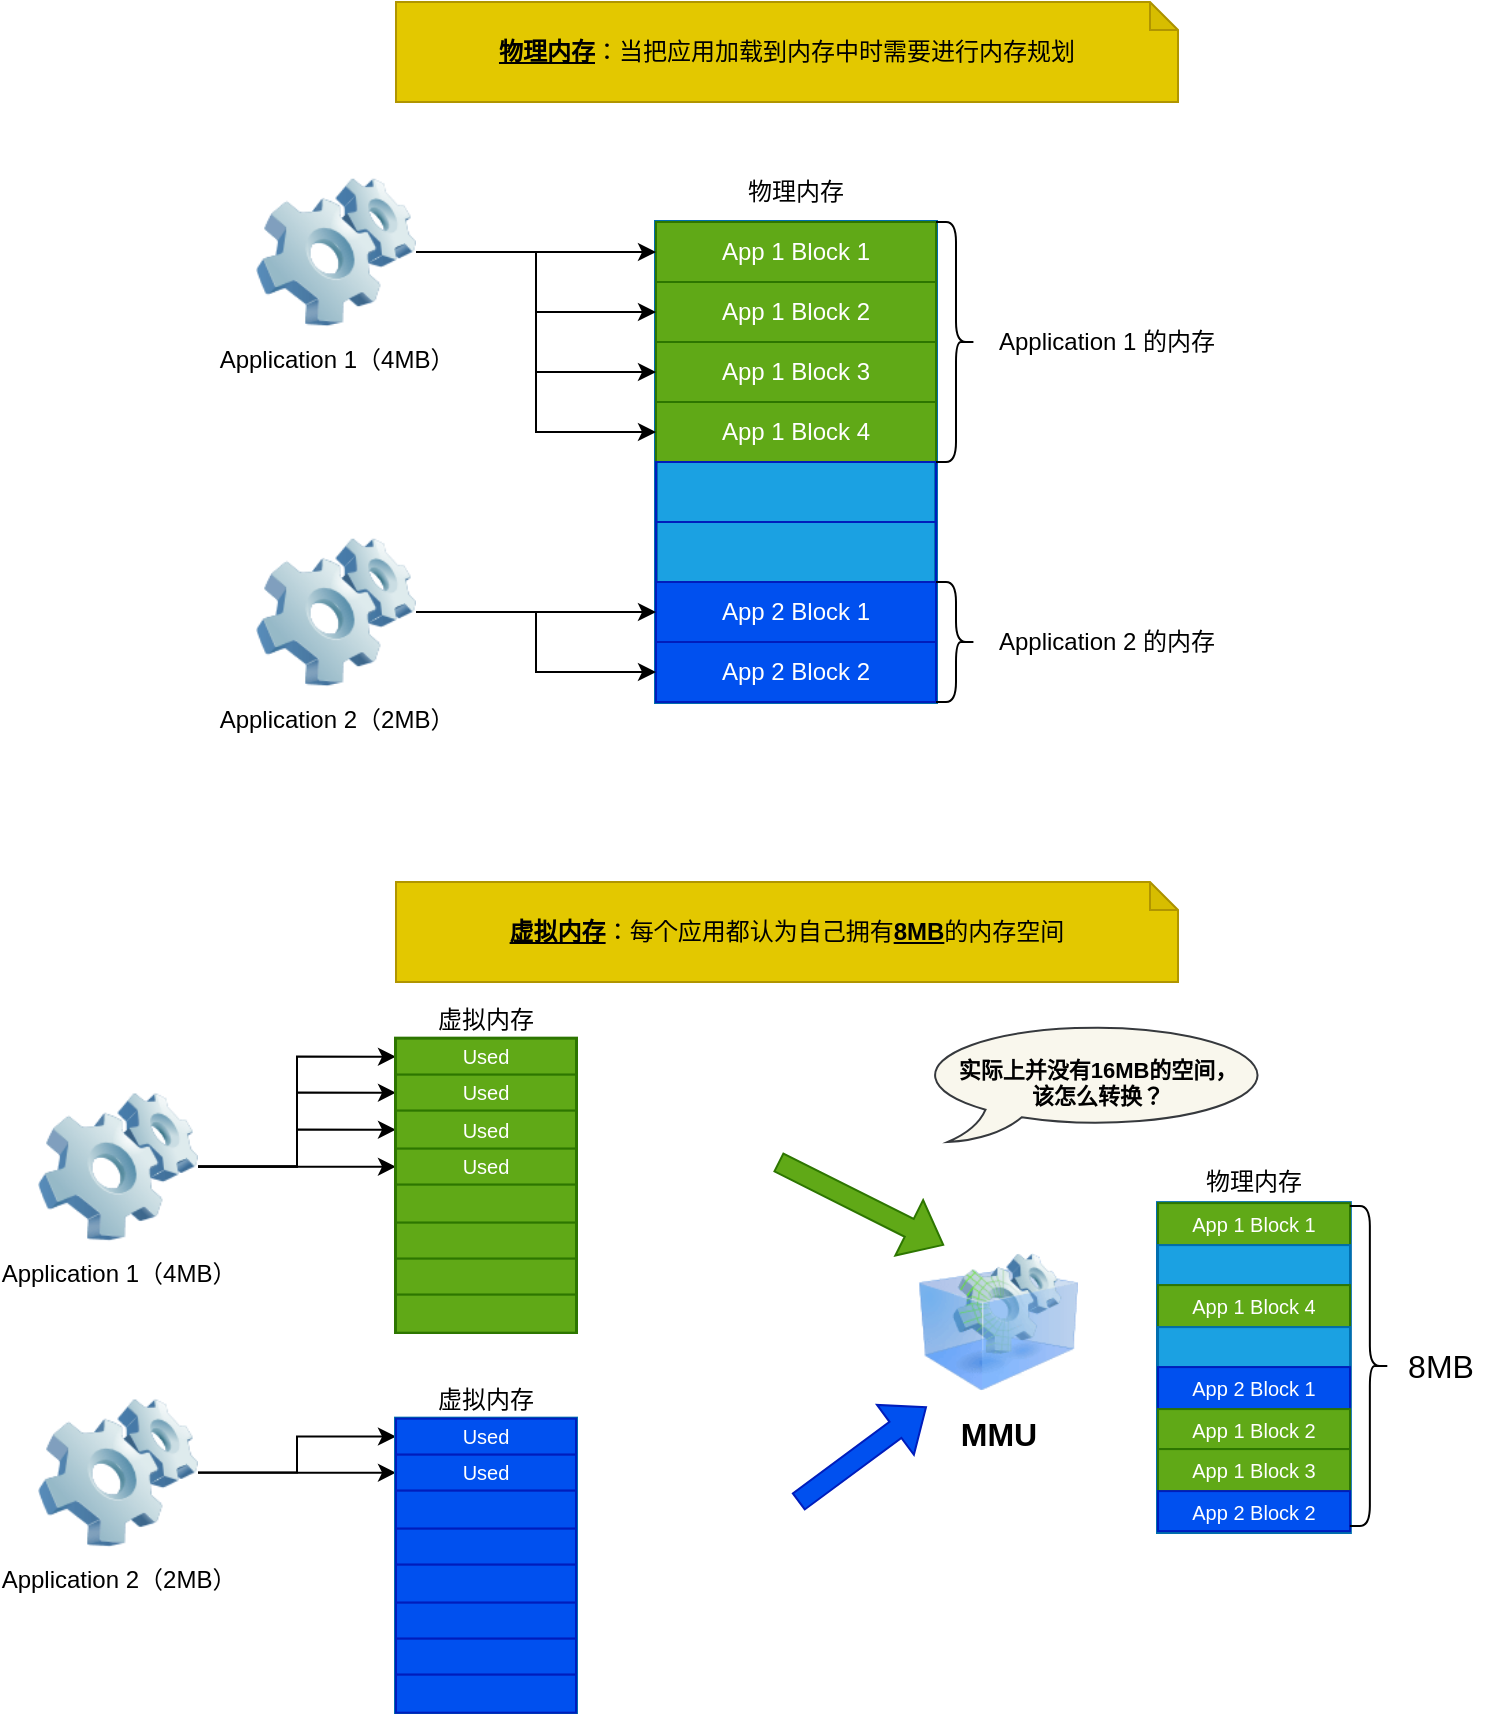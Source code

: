 <mxfile version="24.7.17" pages="2">
  <diagram name="虚拟内存" id="kcrXX2a59Rj-RcSPHwbT">
    <mxGraphModel dx="819" dy="478" grid="1" gridSize="10" guides="1" tooltips="1" connect="1" arrows="1" fold="1" page="1" pageScale="1" pageWidth="827" pageHeight="1169" math="0" shadow="0">
      <root>
        <mxCell id="0" />
        <mxCell id="1" parent="0" />
        <mxCell id="IbKQ7ag2hueVyIo12gT1-26" value="" style="group" parent="1" vertex="1" connectable="0">
          <mxGeometry x="369" y="110" width="140" height="270" as="geometry" />
        </mxCell>
        <mxCell id="IbKQ7ag2hueVyIo12gT1-2" value="" style="childLayout=tableLayout;recursiveResize=0;shadow=0;fillColor=#1ba1e2;fontColor=#ffffff;strokeColor=#006EAF;strokeWidth=2;" parent="IbKQ7ag2hueVyIo12gT1-26" vertex="1">
          <mxGeometry y="30" width="140" height="240" as="geometry" />
        </mxCell>
        <mxCell id="IbKQ7ag2hueVyIo12gT1-3" value="" style="shape=tableRow;horizontal=0;startSize=0;swimlaneHead=0;swimlaneBody=0;top=0;left=0;bottom=0;right=0;dropTarget=0;collapsible=0;recursiveResize=0;expand=0;fontStyle=0;fillColor=none;strokeColor=#001DBC;fontColor=#ffffff;" parent="IbKQ7ag2hueVyIo12gT1-2" vertex="1">
          <mxGeometry width="140" height="30" as="geometry" />
        </mxCell>
        <mxCell id="IbKQ7ag2hueVyIo12gT1-4" value="App 1 Block 1" style="connectable=0;recursiveResize=0;strokeColor=#2D7600;fillColor=#60a917;align=center;whiteSpace=wrap;html=1;fontColor=#ffffff;" parent="IbKQ7ag2hueVyIo12gT1-3" vertex="1">
          <mxGeometry width="140" height="30" as="geometry">
            <mxRectangle width="140" height="30" as="alternateBounds" />
          </mxGeometry>
        </mxCell>
        <mxCell id="IbKQ7ag2hueVyIo12gT1-7" style="shape=tableRow;horizontal=0;startSize=0;swimlaneHead=0;swimlaneBody=0;top=0;left=0;bottom=0;right=0;dropTarget=0;collapsible=0;recursiveResize=0;expand=0;fontStyle=0;fillColor=none;strokeColor=#001DBC;fontColor=#ffffff;" parent="IbKQ7ag2hueVyIo12gT1-2" vertex="1">
          <mxGeometry y="30" width="140" height="30" as="geometry" />
        </mxCell>
        <mxCell id="IbKQ7ag2hueVyIo12gT1-8" value="App 1 Block 2" style="connectable=0;recursiveResize=0;strokeColor=#2D7600;fillColor=#60a917;align=center;whiteSpace=wrap;html=1;fontColor=#ffffff;" parent="IbKQ7ag2hueVyIo12gT1-7" vertex="1">
          <mxGeometry width="140" height="30" as="geometry">
            <mxRectangle width="140" height="30" as="alternateBounds" />
          </mxGeometry>
        </mxCell>
        <mxCell id="IbKQ7ag2hueVyIo12gT1-11" style="shape=tableRow;horizontal=0;startSize=0;swimlaneHead=0;swimlaneBody=0;top=0;left=0;bottom=0;right=0;dropTarget=0;collapsible=0;recursiveResize=0;expand=0;fontStyle=0;fillColor=none;strokeColor=#001DBC;fontColor=#ffffff;" parent="IbKQ7ag2hueVyIo12gT1-2" vertex="1">
          <mxGeometry y="60" width="140" height="30" as="geometry" />
        </mxCell>
        <mxCell id="IbKQ7ag2hueVyIo12gT1-12" value="App 1 Block 3" style="connectable=0;recursiveResize=0;strokeColor=#2D7600;fillColor=#60a917;align=center;whiteSpace=wrap;html=1;fontColor=#ffffff;" parent="IbKQ7ag2hueVyIo12gT1-11" vertex="1">
          <mxGeometry width="140" height="30" as="geometry">
            <mxRectangle width="140" height="30" as="alternateBounds" />
          </mxGeometry>
        </mxCell>
        <mxCell id="IbKQ7ag2hueVyIo12gT1-15" style="shape=tableRow;horizontal=0;startSize=0;swimlaneHead=0;swimlaneBody=0;top=0;left=0;bottom=0;right=0;dropTarget=0;collapsible=0;recursiveResize=0;expand=0;fontStyle=0;fillColor=none;strokeColor=#001DBC;fontColor=#ffffff;" parent="IbKQ7ag2hueVyIo12gT1-2" vertex="1">
          <mxGeometry y="90" width="140" height="30" as="geometry" />
        </mxCell>
        <mxCell id="IbKQ7ag2hueVyIo12gT1-16" value="App 1 Block 4" style="connectable=0;recursiveResize=0;strokeColor=#2D7600;fillColor=#60a917;align=center;whiteSpace=wrap;html=1;fontColor=#ffffff;" parent="IbKQ7ag2hueVyIo12gT1-15" vertex="1">
          <mxGeometry width="140" height="30" as="geometry">
            <mxRectangle width="140" height="30" as="alternateBounds" />
          </mxGeometry>
        </mxCell>
        <mxCell id="IbKQ7ag2hueVyIo12gT1-17" style="shape=tableRow;horizontal=0;startSize=0;swimlaneHead=0;swimlaneBody=0;top=0;left=0;bottom=0;right=0;dropTarget=0;collapsible=0;recursiveResize=0;expand=0;fontStyle=0;fillColor=none;strokeColor=#001DBC;fontColor=#ffffff;" parent="IbKQ7ag2hueVyIo12gT1-2" vertex="1">
          <mxGeometry y="120" width="140" height="30" as="geometry" />
        </mxCell>
        <mxCell id="IbKQ7ag2hueVyIo12gT1-18" style="connectable=0;recursiveResize=0;strokeColor=#001DBC;fillColor=none;align=center;whiteSpace=wrap;html=1;fontColor=#ffffff;" parent="IbKQ7ag2hueVyIo12gT1-17" vertex="1">
          <mxGeometry width="140" height="30" as="geometry">
            <mxRectangle width="140" height="30" as="alternateBounds" />
          </mxGeometry>
        </mxCell>
        <mxCell id="IbKQ7ag2hueVyIo12gT1-19" style="shape=tableRow;horizontal=0;startSize=0;swimlaneHead=0;swimlaneBody=0;top=0;left=0;bottom=0;right=0;dropTarget=0;collapsible=0;recursiveResize=0;expand=0;fontStyle=0;fillColor=none;strokeColor=#001DBC;fontColor=#ffffff;" parent="IbKQ7ag2hueVyIo12gT1-2" vertex="1">
          <mxGeometry y="150" width="140" height="30" as="geometry" />
        </mxCell>
        <mxCell id="IbKQ7ag2hueVyIo12gT1-20" style="connectable=0;recursiveResize=0;strokeColor=#001DBC;fillColor=none;align=center;whiteSpace=wrap;html=1;fontColor=#ffffff;" parent="IbKQ7ag2hueVyIo12gT1-19" vertex="1">
          <mxGeometry width="140" height="30" as="geometry">
            <mxRectangle width="140" height="30" as="alternateBounds" />
          </mxGeometry>
        </mxCell>
        <mxCell id="IbKQ7ag2hueVyIo12gT1-21" style="shape=tableRow;horizontal=0;startSize=0;swimlaneHead=0;swimlaneBody=0;top=0;left=0;bottom=0;right=0;dropTarget=0;collapsible=0;recursiveResize=0;expand=0;fontStyle=0;fillColor=none;strokeColor=#001DBC;fontColor=#ffffff;" parent="IbKQ7ag2hueVyIo12gT1-2" vertex="1">
          <mxGeometry y="180" width="140" height="30" as="geometry" />
        </mxCell>
        <mxCell id="IbKQ7ag2hueVyIo12gT1-22" value="App 2 Block 1" style="connectable=0;recursiveResize=0;strokeColor=#001DBC;fillColor=#0050ef;align=center;whiteSpace=wrap;html=1;fontColor=#ffffff;" parent="IbKQ7ag2hueVyIo12gT1-21" vertex="1">
          <mxGeometry width="140" height="30" as="geometry">
            <mxRectangle width="140" height="30" as="alternateBounds" />
          </mxGeometry>
        </mxCell>
        <mxCell id="IbKQ7ag2hueVyIo12gT1-23" style="shape=tableRow;horizontal=0;startSize=0;swimlaneHead=0;swimlaneBody=0;top=0;left=0;bottom=0;right=0;dropTarget=0;collapsible=0;recursiveResize=0;expand=0;fontStyle=0;fillColor=none;strokeColor=#001DBC;fontColor=#ffffff;" parent="IbKQ7ag2hueVyIo12gT1-2" vertex="1">
          <mxGeometry y="210" width="140" height="30" as="geometry" />
        </mxCell>
        <mxCell id="IbKQ7ag2hueVyIo12gT1-24" value="App 2 Block 2" style="connectable=0;recursiveResize=0;strokeColor=#001DBC;fillColor=#0050ef;align=center;whiteSpace=wrap;html=1;fontColor=#ffffff;" parent="IbKQ7ag2hueVyIo12gT1-23" vertex="1">
          <mxGeometry width="140" height="30" as="geometry">
            <mxRectangle width="140" height="30" as="alternateBounds" />
          </mxGeometry>
        </mxCell>
        <mxCell id="IbKQ7ag2hueVyIo12gT1-25" value="物理内存" style="text;html=1;align=center;verticalAlign=middle;whiteSpace=wrap;rounded=0;" parent="IbKQ7ag2hueVyIo12gT1-26" vertex="1">
          <mxGeometry width="140" height="30" as="geometry" />
        </mxCell>
        <mxCell id="IbKQ7ag2hueVyIo12gT1-29" style="edgeStyle=orthogonalEdgeStyle;rounded=0;orthogonalLoop=1;jettySize=auto;html=1;entryX=0;entryY=0.5;entryDx=0;entryDy=0;" parent="1" source="IbKQ7ag2hueVyIo12gT1-27" target="IbKQ7ag2hueVyIo12gT1-7" edge="1">
          <mxGeometry relative="1" as="geometry" />
        </mxCell>
        <mxCell id="IbKQ7ag2hueVyIo12gT1-30" style="edgeStyle=orthogonalEdgeStyle;rounded=0;orthogonalLoop=1;jettySize=auto;html=1;entryX=0;entryY=0.5;entryDx=0;entryDy=0;" parent="1" source="IbKQ7ag2hueVyIo12gT1-27" target="IbKQ7ag2hueVyIo12gT1-11" edge="1">
          <mxGeometry relative="1" as="geometry" />
        </mxCell>
        <mxCell id="IbKQ7ag2hueVyIo12gT1-31" style="edgeStyle=orthogonalEdgeStyle;rounded=0;orthogonalLoop=1;jettySize=auto;html=1;" parent="1" source="IbKQ7ag2hueVyIo12gT1-27" target="IbKQ7ag2hueVyIo12gT1-3" edge="1">
          <mxGeometry relative="1" as="geometry" />
        </mxCell>
        <mxCell id="IbKQ7ag2hueVyIo12gT1-32" style="edgeStyle=orthogonalEdgeStyle;rounded=0;orthogonalLoop=1;jettySize=auto;html=1;entryX=0;entryY=0.5;entryDx=0;entryDy=0;" parent="1" source="IbKQ7ag2hueVyIo12gT1-27" target="IbKQ7ag2hueVyIo12gT1-15" edge="1">
          <mxGeometry relative="1" as="geometry" />
        </mxCell>
        <mxCell id="IbKQ7ag2hueVyIo12gT1-27" value="Application 1（4MB）" style="image;html=1;image=img/lib/clip_art/computers/Software_128x128.png;imageBackground=none;" parent="1" vertex="1">
          <mxGeometry x="169" y="115" width="80" height="80" as="geometry" />
        </mxCell>
        <mxCell id="IbKQ7ag2hueVyIo12gT1-35" style="edgeStyle=orthogonalEdgeStyle;rounded=0;orthogonalLoop=1;jettySize=auto;html=1;entryX=0;entryY=0.5;entryDx=0;entryDy=0;" parent="1" source="IbKQ7ag2hueVyIo12gT1-28" target="IbKQ7ag2hueVyIo12gT1-21" edge="1">
          <mxGeometry relative="1" as="geometry" />
        </mxCell>
        <mxCell id="IbKQ7ag2hueVyIo12gT1-36" style="edgeStyle=orthogonalEdgeStyle;rounded=0;orthogonalLoop=1;jettySize=auto;html=1;entryX=0;entryY=0.5;entryDx=0;entryDy=0;" parent="1" source="IbKQ7ag2hueVyIo12gT1-28" target="IbKQ7ag2hueVyIo12gT1-23" edge="1">
          <mxGeometry relative="1" as="geometry" />
        </mxCell>
        <mxCell id="IbKQ7ag2hueVyIo12gT1-28" value="Application 2（2MB）" style="image;html=1;image=img/lib/clip_art/computers/Software_128x128.png" parent="1" vertex="1">
          <mxGeometry x="169" y="295" width="80" height="80" as="geometry" />
        </mxCell>
        <mxCell id="IbKQ7ag2hueVyIo12gT1-33" value="" style="shape=curlyBracket;whiteSpace=wrap;html=1;rounded=1;flipH=1;labelPosition=right;verticalLabelPosition=middle;align=left;verticalAlign=middle;" parent="1" vertex="1">
          <mxGeometry x="509" y="140" width="20" height="120" as="geometry" />
        </mxCell>
        <mxCell id="IbKQ7ag2hueVyIo12gT1-34" value="Application 1 的内存" style="text;html=1;align=center;verticalAlign=middle;resizable=0;points=[];autosize=1;strokeColor=none;fillColor=none;" parent="1" vertex="1">
          <mxGeometry x="529" y="185" width="130" height="30" as="geometry" />
        </mxCell>
        <mxCell id="IbKQ7ag2hueVyIo12gT1-37" value="" style="shape=curlyBracket;whiteSpace=wrap;html=1;rounded=1;flipH=1;labelPosition=right;verticalLabelPosition=middle;align=left;verticalAlign=middle;" parent="1" vertex="1">
          <mxGeometry x="509" y="320" width="20" height="60" as="geometry" />
        </mxCell>
        <mxCell id="IbKQ7ag2hueVyIo12gT1-38" value="Application 2 的内存" style="text;html=1;align=center;verticalAlign=middle;resizable=0;points=[];autosize=1;strokeColor=none;fillColor=none;" parent="1" vertex="1">
          <mxGeometry x="529" y="335" width="130" height="30" as="geometry" />
        </mxCell>
        <mxCell id="IbKQ7ag2hueVyIo12gT1-39" value="&lt;b&gt;&lt;u&gt;物理内存&lt;/u&gt;&lt;/b&gt;：当把应用加载到内存中时需要进行内存规划" style="shape=note;whiteSpace=wrap;html=1;backgroundOutline=1;darkOpacity=0.05;size=14;fillColor=#e3c800;fontColor=#000000;strokeColor=#B09500;" parent="1" vertex="1">
          <mxGeometry x="239" y="30" width="391" height="50" as="geometry" />
        </mxCell>
        <mxCell id="IbKQ7ag2hueVyIo12gT1-40" value="" style="group" parent="1" vertex="1" connectable="0">
          <mxGeometry x="620" y="610" width="95.93" height="185" as="geometry" />
        </mxCell>
        <mxCell id="IbKQ7ag2hueVyIo12gT1-41" value="" style="childLayout=tableLayout;recursiveResize=0;shadow=0;fillColor=#1ba1e2;fontColor=#ffffff;strokeColor=#006EAF;strokeWidth=2;" parent="IbKQ7ag2hueVyIo12gT1-40" vertex="1">
          <mxGeometry y="20.556" width="95.93" height="164.444" as="geometry" />
        </mxCell>
        <mxCell id="IbKQ7ag2hueVyIo12gT1-42" value="" style="shape=tableRow;horizontal=0;startSize=0;swimlaneHead=0;swimlaneBody=0;top=0;left=0;bottom=0;right=0;dropTarget=0;collapsible=0;recursiveResize=0;expand=0;fontStyle=0;fillColor=none;strokeColor=#001DBC;fontColor=#ffffff;" parent="IbKQ7ag2hueVyIo12gT1-41" vertex="1">
          <mxGeometry width="95.93" height="21" as="geometry" />
        </mxCell>
        <mxCell id="IbKQ7ag2hueVyIo12gT1-43" value="&lt;div style=&quot;font-size: 10px;&quot;&gt;App 1 Block 1&lt;/div&gt;" style="connectable=0;recursiveResize=0;strokeColor=#2D7600;fillColor=#60a917;align=center;whiteSpace=wrap;html=1;fontColor=#ffffff;fontSize=10;" parent="IbKQ7ag2hueVyIo12gT1-42" vertex="1">
          <mxGeometry width="96" height="21" as="geometry">
            <mxRectangle width="96" height="21" as="alternateBounds" />
          </mxGeometry>
        </mxCell>
        <mxCell id="IbKQ7ag2hueVyIo12gT1-44" style="shape=tableRow;horizontal=0;startSize=0;swimlaneHead=0;swimlaneBody=0;top=0;left=0;bottom=0;right=0;dropTarget=0;collapsible=0;recursiveResize=0;expand=0;fontStyle=0;fillColor=none;strokeColor=#001DBC;fontColor=#ffffff;" parent="IbKQ7ag2hueVyIo12gT1-41" vertex="1">
          <mxGeometry y="21" width="95.93" height="20" as="geometry" />
        </mxCell>
        <mxCell id="IbKQ7ag2hueVyIo12gT1-45" value="" style="connectable=0;recursiveResize=0;strokeColor=#006EAF;fillColor=#1ba1e2;align=center;whiteSpace=wrap;html=1;fontColor=#ffffff;fontSize=10;" parent="IbKQ7ag2hueVyIo12gT1-44" vertex="1">
          <mxGeometry width="96" height="20" as="geometry">
            <mxRectangle width="96" height="20" as="alternateBounds" />
          </mxGeometry>
        </mxCell>
        <mxCell id="IbKQ7ag2hueVyIo12gT1-46" style="shape=tableRow;horizontal=0;startSize=0;swimlaneHead=0;swimlaneBody=0;top=0;left=0;bottom=0;right=0;dropTarget=0;collapsible=0;recursiveResize=0;expand=0;fontStyle=0;fillColor=none;strokeColor=#001DBC;fontColor=#ffffff;" parent="IbKQ7ag2hueVyIo12gT1-41" vertex="1">
          <mxGeometry y="41" width="95.93" height="21" as="geometry" />
        </mxCell>
        <mxCell id="IbKQ7ag2hueVyIo12gT1-47" value="App 1 Block 4" style="connectable=0;recursiveResize=0;strokeColor=#2D7600;fillColor=#60a917;align=center;whiteSpace=wrap;html=1;fontColor=#ffffff;fontSize=10;" parent="IbKQ7ag2hueVyIo12gT1-46" vertex="1">
          <mxGeometry width="96" height="21" as="geometry">
            <mxRectangle width="96" height="21" as="alternateBounds" />
          </mxGeometry>
        </mxCell>
        <mxCell id="IbKQ7ag2hueVyIo12gT1-48" style="shape=tableRow;horizontal=0;startSize=0;swimlaneHead=0;swimlaneBody=0;top=0;left=0;bottom=0;right=0;dropTarget=0;collapsible=0;recursiveResize=0;expand=0;fontStyle=0;fillColor=none;strokeColor=#001DBC;fontColor=#ffffff;" parent="IbKQ7ag2hueVyIo12gT1-41" vertex="1">
          <mxGeometry y="62" width="95.93" height="20" as="geometry" />
        </mxCell>
        <mxCell id="IbKQ7ag2hueVyIo12gT1-49" value="" style="connectable=0;recursiveResize=0;strokeColor=#006EAF;fillColor=#1ba1e2;align=center;whiteSpace=wrap;html=1;fontColor=#ffffff;fontSize=10;" parent="IbKQ7ag2hueVyIo12gT1-48" vertex="1">
          <mxGeometry width="96" height="20" as="geometry">
            <mxRectangle width="96" height="20" as="alternateBounds" />
          </mxGeometry>
        </mxCell>
        <mxCell id="IbKQ7ag2hueVyIo12gT1-50" style="shape=tableRow;horizontal=0;startSize=0;swimlaneHead=0;swimlaneBody=0;top=0;left=0;bottom=0;right=0;dropTarget=0;collapsible=0;recursiveResize=0;expand=0;fontStyle=0;fillColor=none;strokeColor=#001DBC;fontColor=#ffffff;" parent="IbKQ7ag2hueVyIo12gT1-41" vertex="1">
          <mxGeometry y="82" width="95.93" height="21" as="geometry" />
        </mxCell>
        <mxCell id="IbKQ7ag2hueVyIo12gT1-51" value="App 2 Block 1" style="connectable=0;recursiveResize=0;strokeColor=#001DBC;fillColor=#0050ef;align=center;whiteSpace=wrap;html=1;fontColor=#ffffff;fontSize=10;" parent="IbKQ7ag2hueVyIo12gT1-50" vertex="1">
          <mxGeometry width="96" height="21" as="geometry">
            <mxRectangle width="96" height="21" as="alternateBounds" />
          </mxGeometry>
        </mxCell>
        <mxCell id="IbKQ7ag2hueVyIo12gT1-52" style="shape=tableRow;horizontal=0;startSize=0;swimlaneHead=0;swimlaneBody=0;top=0;left=0;bottom=0;right=0;dropTarget=0;collapsible=0;recursiveResize=0;expand=0;fontStyle=0;fillColor=none;strokeColor=#001DBC;fontColor=#ffffff;" parent="IbKQ7ag2hueVyIo12gT1-41" vertex="1">
          <mxGeometry y="103" width="95.93" height="20" as="geometry" />
        </mxCell>
        <mxCell id="IbKQ7ag2hueVyIo12gT1-53" value="App 1 Block 2" style="connectable=0;recursiveResize=0;strokeColor=#2D7600;fillColor=#60a917;align=center;whiteSpace=wrap;html=1;fontColor=#ffffff;fontSize=10;" parent="IbKQ7ag2hueVyIo12gT1-52" vertex="1">
          <mxGeometry width="96" height="20" as="geometry">
            <mxRectangle width="96" height="20" as="alternateBounds" />
          </mxGeometry>
        </mxCell>
        <mxCell id="IbKQ7ag2hueVyIo12gT1-54" style="shape=tableRow;horizontal=0;startSize=0;swimlaneHead=0;swimlaneBody=0;top=0;left=0;bottom=0;right=0;dropTarget=0;collapsible=0;recursiveResize=0;expand=0;fontStyle=0;fillColor=none;strokeColor=#001DBC;fontColor=#ffffff;" parent="IbKQ7ag2hueVyIo12gT1-41" vertex="1">
          <mxGeometry y="123" width="95.93" height="21" as="geometry" />
        </mxCell>
        <mxCell id="IbKQ7ag2hueVyIo12gT1-55" value="App 1 Block 3" style="connectable=0;recursiveResize=0;strokeColor=#2D7600;fillColor=#60a917;align=center;whiteSpace=wrap;html=1;fontColor=#ffffff;fontSize=10;" parent="IbKQ7ag2hueVyIo12gT1-54" vertex="1">
          <mxGeometry width="96" height="21" as="geometry">
            <mxRectangle width="96" height="21" as="alternateBounds" />
          </mxGeometry>
        </mxCell>
        <mxCell id="IbKQ7ag2hueVyIo12gT1-56" style="shape=tableRow;horizontal=0;startSize=0;swimlaneHead=0;swimlaneBody=0;top=0;left=0;bottom=0;right=0;dropTarget=0;collapsible=0;recursiveResize=0;expand=0;fontStyle=0;fillColor=none;strokeColor=#001DBC;fontColor=#ffffff;" parent="IbKQ7ag2hueVyIo12gT1-41" vertex="1">
          <mxGeometry y="144" width="95.93" height="20" as="geometry" />
        </mxCell>
        <mxCell id="IbKQ7ag2hueVyIo12gT1-57" value="App 2 Block 2" style="connectable=0;recursiveResize=0;strokeColor=#001DBC;fillColor=#0050ef;align=center;whiteSpace=wrap;html=1;fontColor=#ffffff;fontSize=10;" parent="IbKQ7ag2hueVyIo12gT1-56" vertex="1">
          <mxGeometry width="96" height="20" as="geometry">
            <mxRectangle width="96" height="20" as="alternateBounds" />
          </mxGeometry>
        </mxCell>
        <mxCell id="IbKQ7ag2hueVyIo12gT1-58" value="物理内存" style="text;html=1;align=center;verticalAlign=middle;whiteSpace=wrap;rounded=0;" parent="IbKQ7ag2hueVyIo12gT1-40" vertex="1">
          <mxGeometry width="95.93" height="20.556" as="geometry" />
        </mxCell>
        <mxCell id="IbKQ7ag2hueVyIo12gT1-118" style="edgeStyle=orthogonalEdgeStyle;rounded=0;orthogonalLoop=1;jettySize=auto;html=1;entryX=0;entryY=0.5;entryDx=0;entryDy=0;" parent="1" source="IbKQ7ag2hueVyIo12gT1-63" target="IbKQ7ag2hueVyIo12gT1-74" edge="1">
          <mxGeometry relative="1" as="geometry" />
        </mxCell>
        <mxCell id="IbKQ7ag2hueVyIo12gT1-119" style="edgeStyle=orthogonalEdgeStyle;rounded=0;orthogonalLoop=1;jettySize=auto;html=1;entryX=0;entryY=0.5;entryDx=0;entryDy=0;" parent="1" source="IbKQ7ag2hueVyIo12gT1-63" target="IbKQ7ag2hueVyIo12gT1-76" edge="1">
          <mxGeometry relative="1" as="geometry" />
        </mxCell>
        <mxCell id="IbKQ7ag2hueVyIo12gT1-120" style="edgeStyle=orthogonalEdgeStyle;rounded=0;orthogonalLoop=1;jettySize=auto;html=1;entryX=0;entryY=0.5;entryDx=0;entryDy=0;" parent="1" source="IbKQ7ag2hueVyIo12gT1-63" target="IbKQ7ag2hueVyIo12gT1-78" edge="1">
          <mxGeometry relative="1" as="geometry" />
        </mxCell>
        <mxCell id="IbKQ7ag2hueVyIo12gT1-121" style="edgeStyle=orthogonalEdgeStyle;rounded=0;orthogonalLoop=1;jettySize=auto;html=1;" parent="1" source="IbKQ7ag2hueVyIo12gT1-63" target="IbKQ7ag2hueVyIo12gT1-80" edge="1">
          <mxGeometry relative="1" as="geometry" />
        </mxCell>
        <mxCell id="IbKQ7ag2hueVyIo12gT1-63" value="Application 1（4MB）" style="image;html=1;image=img/lib/clip_art/computers/Software_128x128.png;imageBackground=none;" parent="1" vertex="1">
          <mxGeometry x="60" y="572.33" width="80" height="80" as="geometry" />
        </mxCell>
        <mxCell id="IbKQ7ag2hueVyIo12gT1-122" style="edgeStyle=orthogonalEdgeStyle;rounded=0;orthogonalLoop=1;jettySize=auto;html=1;" parent="1" source="IbKQ7ag2hueVyIo12gT1-66" target="IbKQ7ag2hueVyIo12gT1-94" edge="1">
          <mxGeometry relative="1" as="geometry" />
        </mxCell>
        <mxCell id="IbKQ7ag2hueVyIo12gT1-123" style="edgeStyle=orthogonalEdgeStyle;rounded=0;orthogonalLoop=1;jettySize=auto;html=1;entryX=0;entryY=0.5;entryDx=0;entryDy=0;" parent="1" source="IbKQ7ag2hueVyIo12gT1-66" target="IbKQ7ag2hueVyIo12gT1-96" edge="1">
          <mxGeometry relative="1" as="geometry" />
        </mxCell>
        <mxCell id="IbKQ7ag2hueVyIo12gT1-66" value="Application 2（2MB）" style="image;html=1;image=img/lib/clip_art/computers/Software_128x128.png" parent="1" vertex="1">
          <mxGeometry x="60" y="725.33" width="80" height="80" as="geometry" />
        </mxCell>
        <mxCell id="IbKQ7ag2hueVyIo12gT1-71" value="&lt;b&gt;&lt;u&gt;虚拟内存&lt;/u&gt;&lt;/b&gt;：每个应用都认为自己拥有&lt;b style=&quot;&quot;&gt;&lt;u&gt;8MB&lt;/u&gt;&lt;/b&gt;的内存空间" style="shape=note;whiteSpace=wrap;html=1;backgroundOutline=1;darkOpacity=0.05;size=14;fillColor=#e3c800;fontColor=#000000;strokeColor=#B09500;" parent="1" vertex="1">
          <mxGeometry x="239" y="470" width="391" height="50" as="geometry" />
        </mxCell>
        <mxCell id="IbKQ7ag2hueVyIo12gT1-73" value="" style="childLayout=tableLayout;recursiveResize=0;shadow=0;fillColor=#60a917;fontColor=#ffffff;strokeColor=#2D7600;strokeWidth=2;" parent="1" vertex="1">
          <mxGeometry x="239" y="548.333" width="90" height="146.667" as="geometry" />
        </mxCell>
        <mxCell id="IbKQ7ag2hueVyIo12gT1-74" value="" style="shape=tableRow;horizontal=0;startSize=0;swimlaneHead=0;swimlaneBody=0;top=0;left=0;bottom=0;right=0;dropTarget=0;collapsible=0;recursiveResize=0;expand=0;fontStyle=0;fillColor=none;strokeColor=#001DBC;fontColor=#ffffff;" parent="IbKQ7ag2hueVyIo12gT1-73" vertex="1">
          <mxGeometry width="90" height="18" as="geometry" />
        </mxCell>
        <mxCell id="IbKQ7ag2hueVyIo12gT1-75" value="&lt;div style=&quot;font-size: 10px;&quot;&gt;Used&lt;/div&gt;" style="connectable=0;recursiveResize=0;strokeColor=#2D7600;fillColor=#60a917;align=center;whiteSpace=wrap;html=1;fontColor=#ffffff;fontSize=10;" parent="IbKQ7ag2hueVyIo12gT1-74" vertex="1">
          <mxGeometry width="90" height="18" as="geometry">
            <mxRectangle width="90" height="18" as="alternateBounds" />
          </mxGeometry>
        </mxCell>
        <mxCell id="IbKQ7ag2hueVyIo12gT1-76" style="shape=tableRow;horizontal=0;startSize=0;swimlaneHead=0;swimlaneBody=0;top=0;left=0;bottom=0;right=0;dropTarget=0;collapsible=0;recursiveResize=0;expand=0;fontStyle=0;fillColor=none;strokeColor=#001DBC;fontColor=#ffffff;" parent="IbKQ7ag2hueVyIo12gT1-73" vertex="1">
          <mxGeometry y="18" width="90" height="18" as="geometry" />
        </mxCell>
        <mxCell id="IbKQ7ag2hueVyIo12gT1-77" value="Used" style="connectable=0;recursiveResize=0;strokeColor=#2D7600;fillColor=#60a917;align=center;whiteSpace=wrap;html=1;fontColor=#ffffff;fontSize=10;" parent="IbKQ7ag2hueVyIo12gT1-76" vertex="1">
          <mxGeometry width="90" height="18" as="geometry">
            <mxRectangle width="90" height="18" as="alternateBounds" />
          </mxGeometry>
        </mxCell>
        <mxCell id="IbKQ7ag2hueVyIo12gT1-78" style="shape=tableRow;horizontal=0;startSize=0;swimlaneHead=0;swimlaneBody=0;top=0;left=0;bottom=0;right=0;dropTarget=0;collapsible=0;recursiveResize=0;expand=0;fontStyle=0;fillColor=none;strokeColor=#001DBC;fontColor=#ffffff;" parent="IbKQ7ag2hueVyIo12gT1-73" vertex="1">
          <mxGeometry y="36" width="90" height="19" as="geometry" />
        </mxCell>
        <mxCell id="IbKQ7ag2hueVyIo12gT1-79" value="Used" style="connectable=0;recursiveResize=0;strokeColor=#2D7600;fillColor=#60a917;align=center;whiteSpace=wrap;html=1;fontColor=#ffffff;fontSize=10;" parent="IbKQ7ag2hueVyIo12gT1-78" vertex="1">
          <mxGeometry width="90" height="19" as="geometry">
            <mxRectangle width="90" height="19" as="alternateBounds" />
          </mxGeometry>
        </mxCell>
        <mxCell id="IbKQ7ag2hueVyIo12gT1-80" style="shape=tableRow;horizontal=0;startSize=0;swimlaneHead=0;swimlaneBody=0;top=0;left=0;bottom=0;right=0;dropTarget=0;collapsible=0;recursiveResize=0;expand=0;fontStyle=0;fillColor=none;strokeColor=#001DBC;fontColor=#ffffff;" parent="IbKQ7ag2hueVyIo12gT1-73" vertex="1">
          <mxGeometry y="55" width="90" height="18" as="geometry" />
        </mxCell>
        <mxCell id="IbKQ7ag2hueVyIo12gT1-81" value="Used" style="connectable=0;recursiveResize=0;strokeColor=#2D7600;fillColor=#60a917;align=center;whiteSpace=wrap;html=1;fontColor=#ffffff;fontSize=10;" parent="IbKQ7ag2hueVyIo12gT1-80" vertex="1">
          <mxGeometry width="90" height="18" as="geometry">
            <mxRectangle width="90" height="18" as="alternateBounds" />
          </mxGeometry>
        </mxCell>
        <mxCell id="IbKQ7ag2hueVyIo12gT1-82" style="shape=tableRow;horizontal=0;startSize=0;swimlaneHead=0;swimlaneBody=0;top=0;left=0;bottom=0;right=0;dropTarget=0;collapsible=0;recursiveResize=0;expand=0;fontStyle=0;fillColor=none;strokeColor=#001DBC;fontColor=#ffffff;" parent="IbKQ7ag2hueVyIo12gT1-73" vertex="1">
          <mxGeometry y="73" width="90" height="19" as="geometry" />
        </mxCell>
        <mxCell id="IbKQ7ag2hueVyIo12gT1-83" style="connectable=0;recursiveResize=0;strokeColor=#2D7600;fillColor=#60a917;align=center;whiteSpace=wrap;html=1;fontColor=#ffffff;" parent="IbKQ7ag2hueVyIo12gT1-82" vertex="1">
          <mxGeometry width="90" height="19" as="geometry">
            <mxRectangle width="90" height="19" as="alternateBounds" />
          </mxGeometry>
        </mxCell>
        <mxCell id="IbKQ7ag2hueVyIo12gT1-84" style="shape=tableRow;horizontal=0;startSize=0;swimlaneHead=0;swimlaneBody=0;top=0;left=0;bottom=0;right=0;dropTarget=0;collapsible=0;recursiveResize=0;expand=0;fontStyle=0;fillColor=none;strokeColor=#001DBC;fontColor=#ffffff;" parent="IbKQ7ag2hueVyIo12gT1-73" vertex="1">
          <mxGeometry y="92" width="90" height="18" as="geometry" />
        </mxCell>
        <mxCell id="IbKQ7ag2hueVyIo12gT1-85" style="connectable=0;recursiveResize=0;strokeColor=#2D7600;fillColor=#60a917;align=center;whiteSpace=wrap;html=1;fontColor=#ffffff;" parent="IbKQ7ag2hueVyIo12gT1-84" vertex="1">
          <mxGeometry width="90" height="18" as="geometry">
            <mxRectangle width="90" height="18" as="alternateBounds" />
          </mxGeometry>
        </mxCell>
        <mxCell id="IbKQ7ag2hueVyIo12gT1-86" style="shape=tableRow;horizontal=0;startSize=0;swimlaneHead=0;swimlaneBody=0;top=0;left=0;bottom=0;right=0;dropTarget=0;collapsible=0;recursiveResize=0;expand=0;fontStyle=0;fillColor=none;strokeColor=#001DBC;fontColor=#ffffff;" parent="IbKQ7ag2hueVyIo12gT1-73" vertex="1">
          <mxGeometry y="110" width="90" height="18" as="geometry" />
        </mxCell>
        <mxCell id="IbKQ7ag2hueVyIo12gT1-87" value="" style="connectable=0;recursiveResize=0;strokeColor=#2D7600;fillColor=#60a917;align=center;whiteSpace=wrap;html=1;fontColor=#ffffff;" parent="IbKQ7ag2hueVyIo12gT1-86" vertex="1">
          <mxGeometry width="90" height="18" as="geometry">
            <mxRectangle width="90" height="18" as="alternateBounds" />
          </mxGeometry>
        </mxCell>
        <mxCell id="IbKQ7ag2hueVyIo12gT1-88" style="shape=tableRow;horizontal=0;startSize=0;swimlaneHead=0;swimlaneBody=0;top=0;left=0;bottom=0;right=0;dropTarget=0;collapsible=0;recursiveResize=0;expand=0;fontStyle=0;fillColor=none;strokeColor=#001DBC;fontColor=#ffffff;" parent="IbKQ7ag2hueVyIo12gT1-73" vertex="1">
          <mxGeometry y="128" width="90" height="19" as="geometry" />
        </mxCell>
        <mxCell id="IbKQ7ag2hueVyIo12gT1-89" value="" style="connectable=0;recursiveResize=0;strokeColor=#2D7600;fillColor=#60a917;align=center;whiteSpace=wrap;html=1;fontColor=#ffffff;" parent="IbKQ7ag2hueVyIo12gT1-88" vertex="1">
          <mxGeometry width="90" height="19" as="geometry">
            <mxRectangle width="90" height="19" as="alternateBounds" />
          </mxGeometry>
        </mxCell>
        <mxCell id="IbKQ7ag2hueVyIo12gT1-90" value="虚拟内存" style="text;html=1;align=center;verticalAlign=middle;whiteSpace=wrap;rounded=0;" parent="1" vertex="1">
          <mxGeometry x="239" y="530" width="90" height="18.333" as="geometry" />
        </mxCell>
        <mxCell id="IbKQ7ag2hueVyIo12gT1-93" value="" style="childLayout=tableLayout;recursiveResize=0;shadow=0;fillColor=#1ba1e2;fontColor=#ffffff;strokeColor=#006EAF;strokeWidth=2;" parent="1" vertex="1">
          <mxGeometry x="239" y="738.333" width="90" height="146.667" as="geometry" />
        </mxCell>
        <mxCell id="IbKQ7ag2hueVyIo12gT1-94" value="" style="shape=tableRow;horizontal=0;startSize=0;swimlaneHead=0;swimlaneBody=0;top=0;left=0;bottom=0;right=0;dropTarget=0;collapsible=0;recursiveResize=0;expand=0;fontStyle=0;fillColor=none;strokeColor=#001DBC;fontColor=#ffffff;" parent="IbKQ7ag2hueVyIo12gT1-93" vertex="1">
          <mxGeometry width="90" height="18" as="geometry" />
        </mxCell>
        <mxCell id="IbKQ7ag2hueVyIo12gT1-95" value="&lt;div style=&quot;font-size: 10px;&quot;&gt;Used&lt;br style=&quot;font-size: 10px;&quot;&gt;&lt;/div&gt;" style="connectable=0;recursiveResize=0;strokeColor=#001DBC;fillColor=#0050ef;align=center;whiteSpace=wrap;html=1;fontColor=#ffffff;fontSize=10;" parent="IbKQ7ag2hueVyIo12gT1-94" vertex="1">
          <mxGeometry width="90" height="18" as="geometry">
            <mxRectangle width="90" height="18" as="alternateBounds" />
          </mxGeometry>
        </mxCell>
        <mxCell id="IbKQ7ag2hueVyIo12gT1-96" style="shape=tableRow;horizontal=0;startSize=0;swimlaneHead=0;swimlaneBody=0;top=0;left=0;bottom=0;right=0;dropTarget=0;collapsible=0;recursiveResize=0;expand=0;fontStyle=0;fillColor=none;strokeColor=#001DBC;fontColor=#ffffff;" parent="IbKQ7ag2hueVyIo12gT1-93" vertex="1">
          <mxGeometry y="18" width="90" height="18" as="geometry" />
        </mxCell>
        <mxCell id="IbKQ7ag2hueVyIo12gT1-97" value="Used" style="connectable=0;recursiveResize=0;strokeColor=#001DBC;fillColor=#0050ef;align=center;whiteSpace=wrap;html=1;fontColor=#ffffff;fontSize=10;" parent="IbKQ7ag2hueVyIo12gT1-96" vertex="1">
          <mxGeometry width="90" height="18" as="geometry">
            <mxRectangle width="90" height="18" as="alternateBounds" />
          </mxGeometry>
        </mxCell>
        <mxCell id="IbKQ7ag2hueVyIo12gT1-98" style="shape=tableRow;horizontal=0;startSize=0;swimlaneHead=0;swimlaneBody=0;top=0;left=0;bottom=0;right=0;dropTarget=0;collapsible=0;recursiveResize=0;expand=0;fontStyle=0;fillColor=none;strokeColor=#001DBC;fontColor=#ffffff;" parent="IbKQ7ag2hueVyIo12gT1-93" vertex="1">
          <mxGeometry y="36" width="90" height="19" as="geometry" />
        </mxCell>
        <mxCell id="IbKQ7ag2hueVyIo12gT1-99" value="" style="connectable=0;recursiveResize=0;strokeColor=#001DBC;fillColor=#0050ef;align=center;whiteSpace=wrap;html=1;fontColor=#ffffff;" parent="IbKQ7ag2hueVyIo12gT1-98" vertex="1">
          <mxGeometry width="90" height="19" as="geometry">
            <mxRectangle width="90" height="19" as="alternateBounds" />
          </mxGeometry>
        </mxCell>
        <mxCell id="IbKQ7ag2hueVyIo12gT1-100" style="shape=tableRow;horizontal=0;startSize=0;swimlaneHead=0;swimlaneBody=0;top=0;left=0;bottom=0;right=0;dropTarget=0;collapsible=0;recursiveResize=0;expand=0;fontStyle=0;fillColor=none;strokeColor=#001DBC;fontColor=#ffffff;" parent="IbKQ7ag2hueVyIo12gT1-93" vertex="1">
          <mxGeometry y="55" width="90" height="18" as="geometry" />
        </mxCell>
        <mxCell id="IbKQ7ag2hueVyIo12gT1-101" value="" style="connectable=0;recursiveResize=0;strokeColor=#001DBC;fillColor=#0050ef;align=center;whiteSpace=wrap;html=1;fontColor=#ffffff;" parent="IbKQ7ag2hueVyIo12gT1-100" vertex="1">
          <mxGeometry width="90" height="18" as="geometry">
            <mxRectangle width="90" height="18" as="alternateBounds" />
          </mxGeometry>
        </mxCell>
        <mxCell id="IbKQ7ag2hueVyIo12gT1-102" style="shape=tableRow;horizontal=0;startSize=0;swimlaneHead=0;swimlaneBody=0;top=0;left=0;bottom=0;right=0;dropTarget=0;collapsible=0;recursiveResize=0;expand=0;fontStyle=0;fillColor=none;strokeColor=#001DBC;fontColor=#ffffff;" parent="IbKQ7ag2hueVyIo12gT1-93" vertex="1">
          <mxGeometry y="73" width="90" height="19" as="geometry" />
        </mxCell>
        <mxCell id="IbKQ7ag2hueVyIo12gT1-103" style="connectable=0;recursiveResize=0;strokeColor=#001DBC;fillColor=#0050ef;align=center;whiteSpace=wrap;html=1;fontColor=#ffffff;" parent="IbKQ7ag2hueVyIo12gT1-102" vertex="1">
          <mxGeometry width="90" height="19" as="geometry">
            <mxRectangle width="90" height="19" as="alternateBounds" />
          </mxGeometry>
        </mxCell>
        <mxCell id="IbKQ7ag2hueVyIo12gT1-104" style="shape=tableRow;horizontal=0;startSize=0;swimlaneHead=0;swimlaneBody=0;top=0;left=0;bottom=0;right=0;dropTarget=0;collapsible=0;recursiveResize=0;expand=0;fontStyle=0;fillColor=none;strokeColor=#001DBC;fontColor=#ffffff;" parent="IbKQ7ag2hueVyIo12gT1-93" vertex="1">
          <mxGeometry y="92" width="90" height="18" as="geometry" />
        </mxCell>
        <mxCell id="IbKQ7ag2hueVyIo12gT1-105" style="connectable=0;recursiveResize=0;strokeColor=#001DBC;fillColor=#0050ef;align=center;whiteSpace=wrap;html=1;fontColor=#ffffff;" parent="IbKQ7ag2hueVyIo12gT1-104" vertex="1">
          <mxGeometry width="90" height="18" as="geometry">
            <mxRectangle width="90" height="18" as="alternateBounds" />
          </mxGeometry>
        </mxCell>
        <mxCell id="IbKQ7ag2hueVyIo12gT1-106" style="shape=tableRow;horizontal=0;startSize=0;swimlaneHead=0;swimlaneBody=0;top=0;left=0;bottom=0;right=0;dropTarget=0;collapsible=0;recursiveResize=0;expand=0;fontStyle=0;fillColor=none;strokeColor=#001DBC;fontColor=#ffffff;" parent="IbKQ7ag2hueVyIo12gT1-93" vertex="1">
          <mxGeometry y="110" width="90" height="18" as="geometry" />
        </mxCell>
        <mxCell id="IbKQ7ag2hueVyIo12gT1-107" value="" style="connectable=0;recursiveResize=0;strokeColor=#001DBC;fillColor=#0050ef;align=center;whiteSpace=wrap;html=1;fontColor=#ffffff;" parent="IbKQ7ag2hueVyIo12gT1-106" vertex="1">
          <mxGeometry width="90" height="18" as="geometry">
            <mxRectangle width="90" height="18" as="alternateBounds" />
          </mxGeometry>
        </mxCell>
        <mxCell id="IbKQ7ag2hueVyIo12gT1-108" style="shape=tableRow;horizontal=0;startSize=0;swimlaneHead=0;swimlaneBody=0;top=0;left=0;bottom=0;right=0;dropTarget=0;collapsible=0;recursiveResize=0;expand=0;fontStyle=0;fillColor=none;strokeColor=#001DBC;fontColor=#ffffff;" parent="IbKQ7ag2hueVyIo12gT1-93" vertex="1">
          <mxGeometry y="128" width="90" height="19" as="geometry" />
        </mxCell>
        <mxCell id="IbKQ7ag2hueVyIo12gT1-109" value="" style="connectable=0;recursiveResize=0;strokeColor=#001DBC;fillColor=#0050ef;align=center;whiteSpace=wrap;html=1;fontColor=#ffffff;" parent="IbKQ7ag2hueVyIo12gT1-108" vertex="1">
          <mxGeometry width="90" height="19" as="geometry">
            <mxRectangle width="90" height="19" as="alternateBounds" />
          </mxGeometry>
        </mxCell>
        <mxCell id="IbKQ7ag2hueVyIo12gT1-110" value="虚拟内存" style="text;html=1;align=center;verticalAlign=middle;whiteSpace=wrap;rounded=0;" parent="1" vertex="1">
          <mxGeometry x="239" y="720" width="90" height="18.333" as="geometry" />
        </mxCell>
        <mxCell id="IbKQ7ag2hueVyIo12gT1-111" value="" style="shape=flexArrow;endArrow=classic;html=1;rounded=0;fillColor=#60a917;strokeColor=#2D7600;entryX=0.163;entryY=0.021;entryDx=0;entryDy=0;entryPerimeter=0;" parent="1" edge="1" target="IbKQ7ag2hueVyIo12gT1-113">
          <mxGeometry width="50" height="50" relative="1" as="geometry">
            <mxPoint x="430" y="610" as="sourcePoint" />
            <mxPoint x="400" y="610" as="targetPoint" />
          </mxGeometry>
        </mxCell>
        <mxCell id="IbKQ7ag2hueVyIo12gT1-112" value="" style="shape=flexArrow;endArrow=classic;html=1;rounded=0;fillColor=#0050ef;strokeColor=#001DBC;entryX=0.055;entryY=1.029;entryDx=0;entryDy=0;entryPerimeter=0;" parent="1" edge="1" target="IbKQ7ag2hueVyIo12gT1-113">
          <mxGeometry width="50" height="50" relative="1" as="geometry">
            <mxPoint x="440" y="780" as="sourcePoint" />
            <mxPoint x="400" y="800" as="targetPoint" />
          </mxGeometry>
        </mxCell>
        <mxCell id="IbKQ7ag2hueVyIo12gT1-113" value="&lt;b&gt;&lt;font style=&quot;font-size: 16px;&quot;&gt;MMU&lt;/font&gt;&lt;/b&gt;" style="image;html=1;image=img/lib/clip_art/computers/Virtual_Application_128x128.png" parent="1" vertex="1">
          <mxGeometry x="500" y="650" width="80" height="80" as="geometry" />
        </mxCell>
        <mxCell id="IbKQ7ag2hueVyIo12gT1-116" value="" style="shape=curlyBracket;whiteSpace=wrap;html=1;rounded=1;flipH=1;labelPosition=right;verticalLabelPosition=middle;align=left;verticalAlign=middle;" parent="1" vertex="1">
          <mxGeometry x="715.93" y="632" width="20" height="160" as="geometry" />
        </mxCell>
        <mxCell id="IbKQ7ag2hueVyIo12gT1-117" value="8MB" style="text;html=1;align=center;verticalAlign=middle;resizable=0;points=[];autosize=1;strokeColor=none;fillColor=none;fontSize=16;" parent="1" vertex="1">
          <mxGeometry x="730.93" y="697" width="60" height="30" as="geometry" />
        </mxCell>
        <mxCell id="IbKQ7ag2hueVyIo12gT1-124" value="&lt;font style=&quot;font-size: 11px;&quot; color=&quot;#000000&quot;&gt;&lt;b style=&quot;&quot;&gt;实际上并没有16MB的空间，&lt;/b&gt;&lt;/font&gt;&lt;div style=&quot;font-size: 11px;&quot;&gt;&lt;font style=&quot;font-size: 11px;&quot; color=&quot;#000000&quot;&gt;&lt;b style=&quot;&quot;&gt;该怎么转换？&lt;/b&gt;&lt;/font&gt;&lt;/div&gt;" style="whiteSpace=wrap;html=1;shape=mxgraph.basic.oval_callout;fillColor=#f9f7ed;strokeColor=#36393d;" parent="1" vertex="1">
          <mxGeometry x="500" y="540" width="180" height="60" as="geometry" />
        </mxCell>
      </root>
    </mxGraphModel>
  </diagram>
  <diagram id="g8Mtabn8RW4cMnYj2DPA" name="内存分页">
    <mxGraphModel dx="989" dy="577" grid="1" gridSize="10" guides="1" tooltips="1" connect="1" arrows="1" fold="1" page="1" pageScale="1" pageWidth="827" pageHeight="1169" math="0" shadow="0">
      <root>
        <mxCell id="0" />
        <mxCell id="1" parent="0" />
      </root>
    </mxGraphModel>
  </diagram>
</mxfile>
